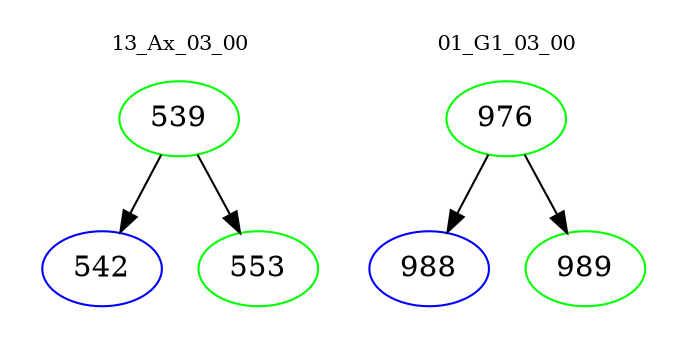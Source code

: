 digraph{
subgraph cluster_0 {
color = white
label = "13_Ax_03_00";
fontsize=10;
T0_539 [label="539", color="green"]
T0_539 -> T0_542 [color="black"]
T0_542 [label="542", color="blue"]
T0_539 -> T0_553 [color="black"]
T0_553 [label="553", color="green"]
}
subgraph cluster_1 {
color = white
label = "01_G1_03_00";
fontsize=10;
T1_976 [label="976", color="green"]
T1_976 -> T1_988 [color="black"]
T1_988 [label="988", color="blue"]
T1_976 -> T1_989 [color="black"]
T1_989 [label="989", color="green"]
}
}
